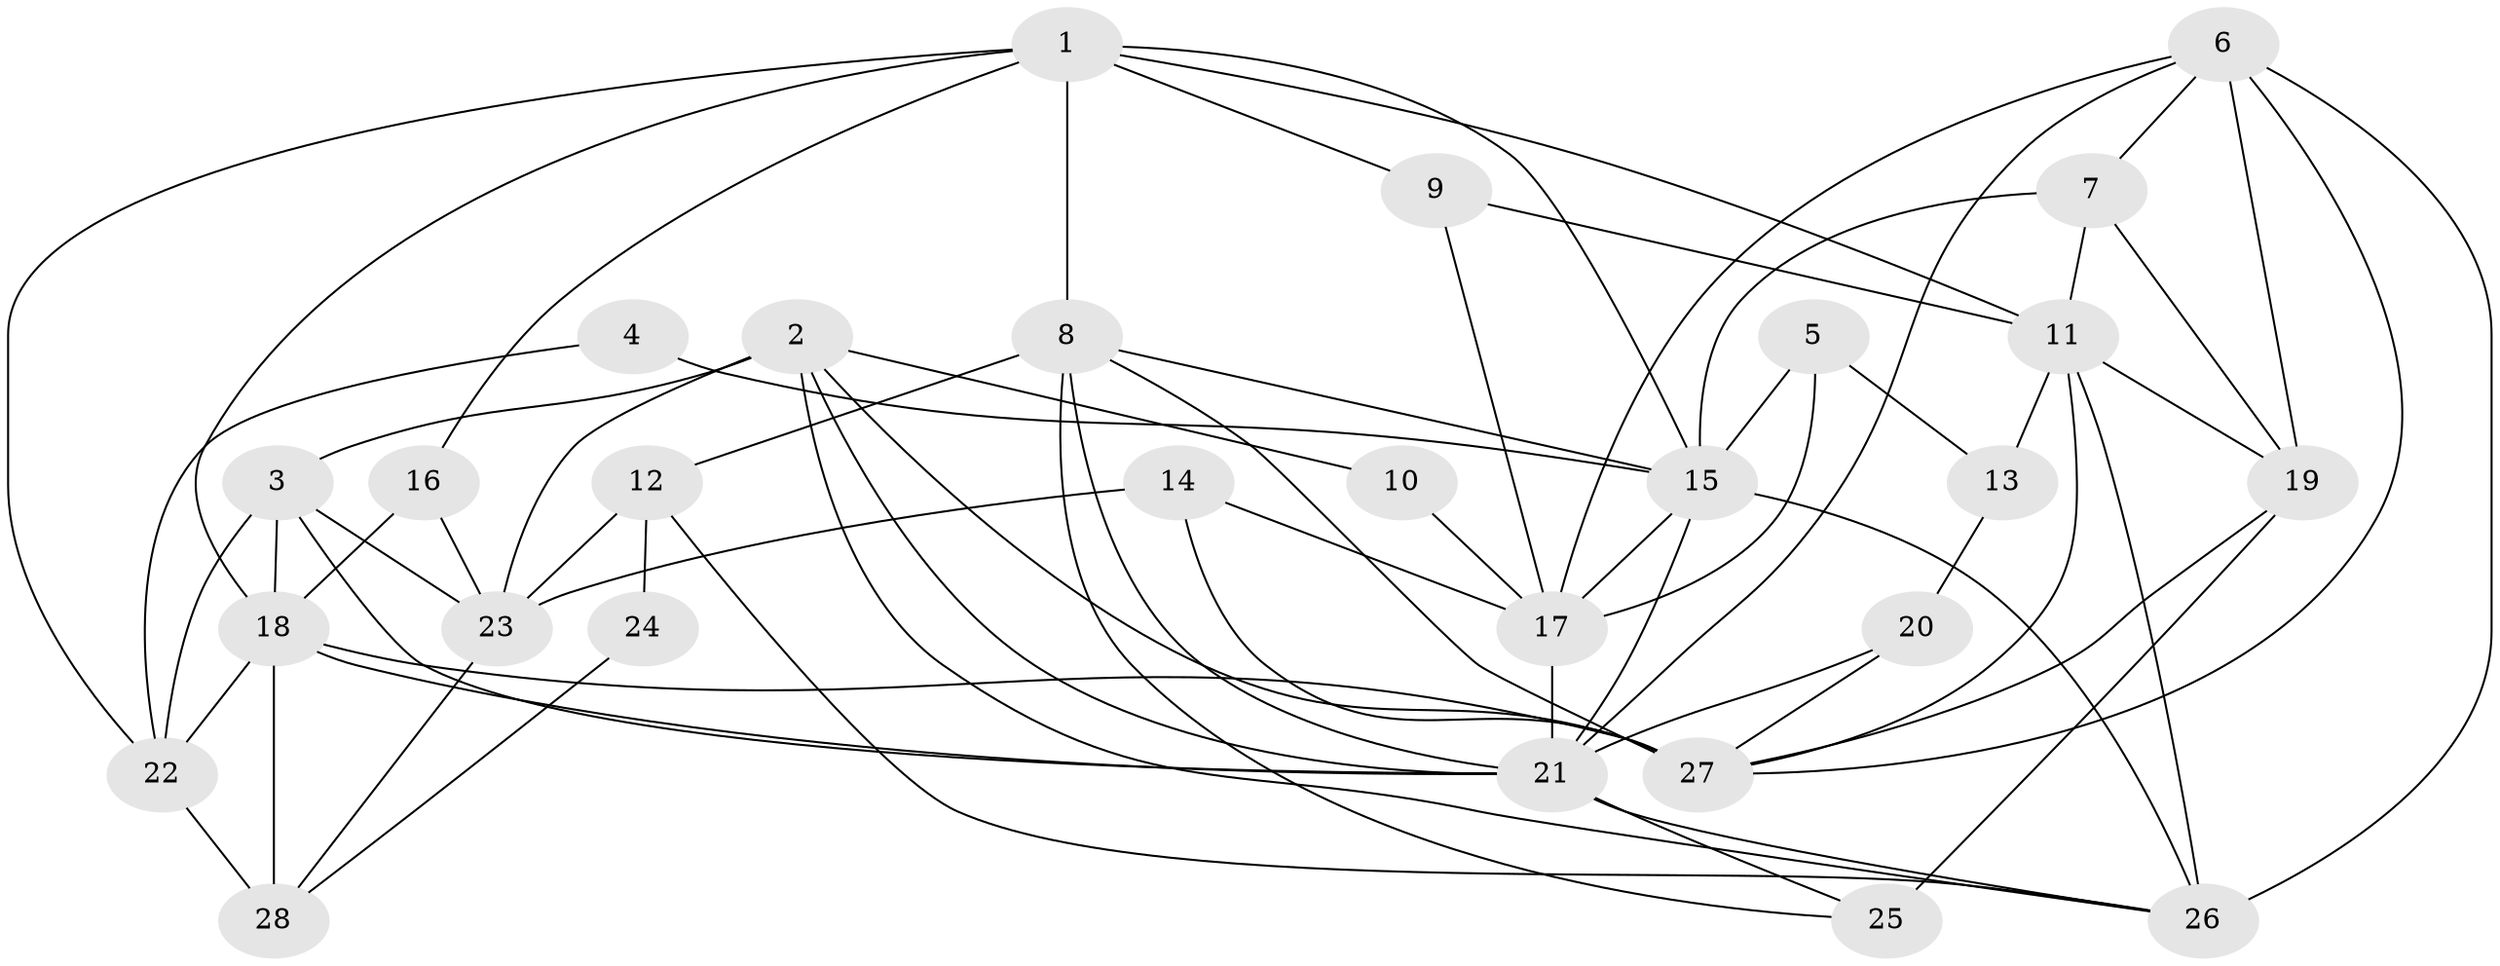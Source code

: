 // original degree distribution, {3: 0.26785714285714285, 5: 0.23214285714285715, 4: 0.25, 2: 0.14285714285714285, 6: 0.05357142857142857, 9: 0.017857142857142856, 8: 0.017857142857142856, 7: 0.017857142857142856}
// Generated by graph-tools (version 1.1) at 2025/37/03/04/25 23:37:04]
// undirected, 28 vertices, 69 edges
graph export_dot {
  node [color=gray90,style=filled];
  1;
  2;
  3;
  4;
  5;
  6;
  7;
  8;
  9;
  10;
  11;
  12;
  13;
  14;
  15;
  16;
  17;
  18;
  19;
  20;
  21;
  22;
  23;
  24;
  25;
  26;
  27;
  28;
  1 -- 8 [weight=1.0];
  1 -- 9 [weight=1.0];
  1 -- 11 [weight=1.0];
  1 -- 15 [weight=1.0];
  1 -- 16 [weight=1.0];
  1 -- 18 [weight=1.0];
  1 -- 22 [weight=1.0];
  2 -- 3 [weight=1.0];
  2 -- 10 [weight=1.0];
  2 -- 21 [weight=1.0];
  2 -- 23 [weight=1.0];
  2 -- 26 [weight=1.0];
  2 -- 27 [weight=1.0];
  3 -- 18 [weight=1.0];
  3 -- 21 [weight=1.0];
  3 -- 22 [weight=1.0];
  3 -- 23 [weight=1.0];
  4 -- 15 [weight=1.0];
  4 -- 22 [weight=1.0];
  5 -- 13 [weight=1.0];
  5 -- 15 [weight=1.0];
  5 -- 17 [weight=1.0];
  6 -- 7 [weight=1.0];
  6 -- 17 [weight=1.0];
  6 -- 19 [weight=1.0];
  6 -- 21 [weight=1.0];
  6 -- 26 [weight=1.0];
  6 -- 27 [weight=1.0];
  7 -- 11 [weight=1.0];
  7 -- 15 [weight=1.0];
  7 -- 19 [weight=1.0];
  8 -- 12 [weight=1.0];
  8 -- 15 [weight=1.0];
  8 -- 21 [weight=1.0];
  8 -- 25 [weight=1.0];
  8 -- 27 [weight=1.0];
  9 -- 11 [weight=2.0];
  9 -- 17 [weight=1.0];
  10 -- 17 [weight=1.0];
  11 -- 13 [weight=2.0];
  11 -- 19 [weight=2.0];
  11 -- 26 [weight=1.0];
  11 -- 27 [weight=1.0];
  12 -- 23 [weight=2.0];
  12 -- 24 [weight=1.0];
  12 -- 26 [weight=1.0];
  13 -- 20 [weight=1.0];
  14 -- 17 [weight=1.0];
  14 -- 23 [weight=1.0];
  14 -- 27 [weight=2.0];
  15 -- 17 [weight=1.0];
  15 -- 21 [weight=1.0];
  15 -- 26 [weight=1.0];
  16 -- 18 [weight=2.0];
  16 -- 23 [weight=1.0];
  17 -- 21 [weight=1.0];
  18 -- 21 [weight=1.0];
  18 -- 22 [weight=1.0];
  18 -- 27 [weight=1.0];
  18 -- 28 [weight=2.0];
  19 -- 25 [weight=2.0];
  19 -- 27 [weight=1.0];
  20 -- 21 [weight=1.0];
  20 -- 27 [weight=1.0];
  21 -- 25 [weight=1.0];
  21 -- 26 [weight=1.0];
  22 -- 28 [weight=1.0];
  23 -- 28 [weight=1.0];
  24 -- 28 [weight=1.0];
}
